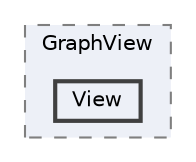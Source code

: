 digraph "C:/Users/むずでょ/Documents/Unity Projects/RMU-1-00-00-Research/Assets/RPGMaker/Codebase/Editor/Inspector/GraphView/View"
{
 // LATEX_PDF_SIZE
  bgcolor="transparent";
  edge [fontname=Helvetica,fontsize=10,labelfontname=Helvetica,labelfontsize=10];
  node [fontname=Helvetica,fontsize=10,shape=box,height=0.2,width=0.4];
  compound=true
  subgraph clusterdir_3c1371b235977ddb530c41309b50d983 {
    graph [ bgcolor="#edf0f7", pencolor="grey50", label="GraphView", fontname=Helvetica,fontsize=10 style="filled,dashed", URL="dir_3c1371b235977ddb530c41309b50d983.html",tooltip=""]
  dir_84dd4274ebd9bd7c0c835f684b0502da [label="View", fillcolor="#edf0f7", color="grey25", style="filled,bold", URL="dir_84dd4274ebd9bd7c0c835f684b0502da.html",tooltip=""];
  }
}
